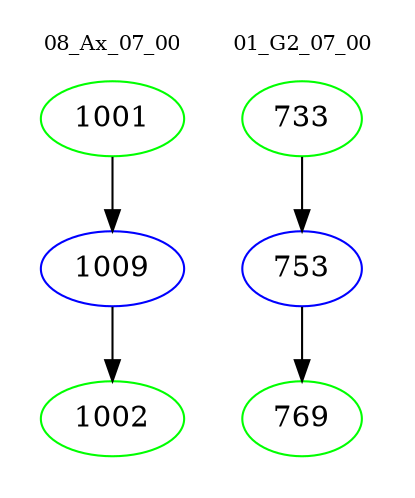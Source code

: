 digraph{
subgraph cluster_0 {
color = white
label = "08_Ax_07_00";
fontsize=10;
T0_1001 [label="1001", color="green"]
T0_1001 -> T0_1009 [color="black"]
T0_1009 [label="1009", color="blue"]
T0_1009 -> T0_1002 [color="black"]
T0_1002 [label="1002", color="green"]
}
subgraph cluster_1 {
color = white
label = "01_G2_07_00";
fontsize=10;
T1_733 [label="733", color="green"]
T1_733 -> T1_753 [color="black"]
T1_753 [label="753", color="blue"]
T1_753 -> T1_769 [color="black"]
T1_769 [label="769", color="green"]
}
}
